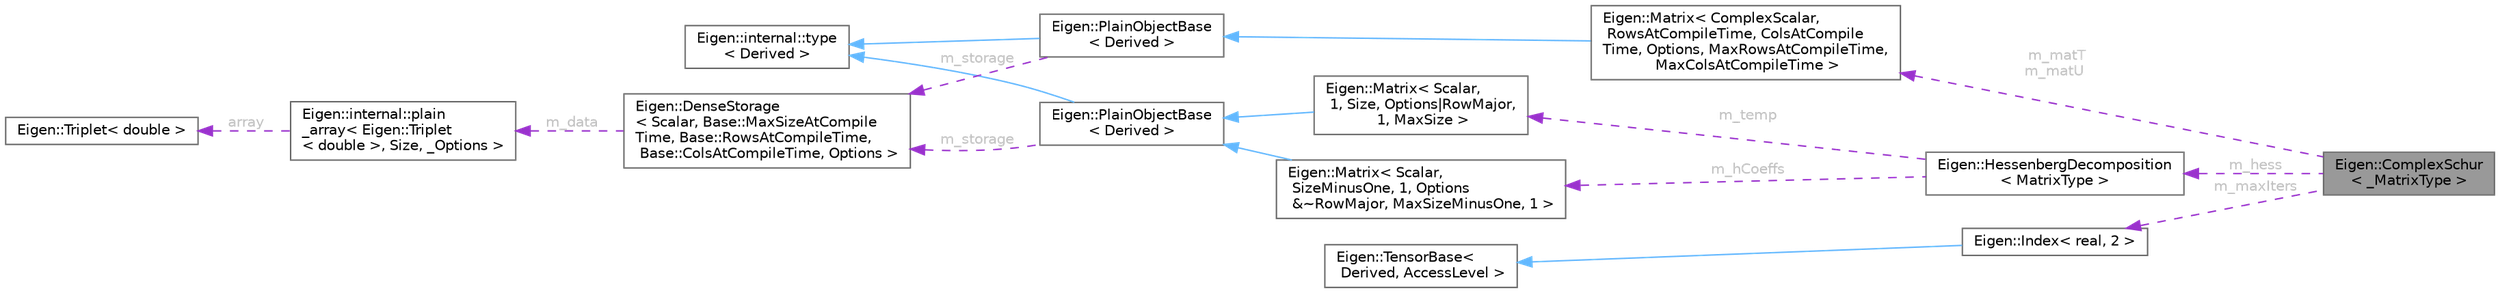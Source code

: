 digraph "Eigen::ComplexSchur&lt; _MatrixType &gt;"
{
 // LATEX_PDF_SIZE
  bgcolor="transparent";
  edge [fontname=Helvetica,fontsize=10,labelfontname=Helvetica,labelfontsize=10];
  node [fontname=Helvetica,fontsize=10,shape=box,height=0.2,width=0.4];
  rankdir="LR";
  Node1 [id="Node000001",label="Eigen::ComplexSchur\l\< _MatrixType \>",height=0.2,width=0.4,color="gray40", fillcolor="grey60", style="filled", fontcolor="black",tooltip="Performs a complex Schur decomposition of a real or complex square matrix"];
  Node2 -> Node1 [id="edge16_Node000001_Node000002",dir="back",color="darkorchid3",style="dashed",tooltip=" ",label=" m_matT\nm_matU",fontcolor="grey" ];
  Node2 [id="Node000002",label="Eigen::Matrix\< ComplexScalar,\l RowsAtCompileTime, ColsAtCompile\lTime, Options, MaxRowsAtCompileTime,\l MaxColsAtCompileTime \>",height=0.2,width=0.4,color="gray40", fillcolor="white", style="filled",URL="$class_eigen_1_1_matrix.html",tooltip=" "];
  Node3 -> Node2 [id="edge17_Node000002_Node000003",dir="back",color="steelblue1",style="solid",tooltip=" "];
  Node3 [id="Node000003",label="Eigen::PlainObjectBase\l\< Derived \>",height=0.2,width=0.4,color="gray40", fillcolor="white", style="filled",URL="$class_eigen_1_1_plain_object_base.html",tooltip=" "];
  Node4 -> Node3 [id="edge18_Node000003_Node000004",dir="back",color="steelblue1",style="solid",tooltip=" "];
  Node4 [id="Node000004",label="Eigen::internal::type\l\< Derived \>",height=0.2,width=0.4,color="gray40", fillcolor="white", style="filled",URL="$struct_eigen_1_1internal_1_1dense__xpr__base.html",tooltip=" "];
  Node5 -> Node3 [id="edge19_Node000003_Node000005",dir="back",color="darkorchid3",style="dashed",tooltip=" ",label=" m_storage",fontcolor="grey" ];
  Node5 [id="Node000005",label="Eigen::DenseStorage\l\< Scalar, Base::MaxSizeAtCompile\lTime, Base::RowsAtCompileTime,\l Base::ColsAtCompileTime, Options \>",height=0.2,width=0.4,color="gray40", fillcolor="white", style="filled",URL="$class_eigen_1_1_dense_storage.html",tooltip=" "];
  Node6 -> Node5 [id="edge20_Node000005_Node000006",dir="back",color="darkorchid3",style="dashed",tooltip=" ",label=" m_data",fontcolor="grey" ];
  Node6 [id="Node000006",label="Eigen::internal::plain\l_array\< Eigen::Triplet\l\< double \>, Size, _Options \>",height=0.2,width=0.4,color="gray40", fillcolor="white", style="filled",URL="$struct_eigen_1_1internal_1_1plain__array.html",tooltip=" "];
  Node7 -> Node6 [id="edge21_Node000006_Node000007",dir="back",color="darkorchid3",style="dashed",tooltip=" ",label=" array",fontcolor="grey" ];
  Node7 [id="Node000007",label="Eigen::Triplet\< double \>",height=0.2,width=0.4,color="gray40", fillcolor="white", style="filled",URL="$class_eigen_1_1_triplet.html",tooltip=" "];
  Node8 -> Node1 [id="edge22_Node000001_Node000008",dir="back",color="darkorchid3",style="dashed",tooltip=" ",label=" m_hess",fontcolor="grey" ];
  Node8 [id="Node000008",label="Eigen::HessenbergDecomposition\l\< MatrixType \>",height=0.2,width=0.4,color="gray40", fillcolor="white", style="filled",URL="$class_eigen_1_1_hessenberg_decomposition.html",tooltip=" "];
  Node9 -> Node8 [id="edge23_Node000008_Node000009",dir="back",color="darkorchid3",style="dashed",tooltip=" ",label=" m_hCoeffs",fontcolor="grey" ];
  Node9 [id="Node000009",label="Eigen::Matrix\< Scalar,\l SizeMinusOne, 1, Options\l &~RowMajor, MaxSizeMinusOne, 1 \>",height=0.2,width=0.4,color="gray40", fillcolor="white", style="filled",URL="$class_eigen_1_1_matrix.html",tooltip=" "];
  Node10 -> Node9 [id="edge24_Node000009_Node000010",dir="back",color="steelblue1",style="solid",tooltip=" "];
  Node10 [id="Node000010",label="Eigen::PlainObjectBase\l\< Derived \>",height=0.2,width=0.4,color="gray40", fillcolor="white", style="filled",URL="$class_eigen_1_1_plain_object_base.html",tooltip=" "];
  Node4 -> Node10 [id="edge25_Node000010_Node000004",dir="back",color="steelblue1",style="solid",tooltip=" "];
  Node5 -> Node10 [id="edge26_Node000010_Node000005",dir="back",color="darkorchid3",style="dashed",tooltip=" ",label=" m_storage",fontcolor="grey" ];
  Node11 -> Node8 [id="edge27_Node000008_Node000011",dir="back",color="darkorchid3",style="dashed",tooltip=" ",label=" m_temp",fontcolor="grey" ];
  Node11 [id="Node000011",label="Eigen::Matrix\< Scalar,\l 1, Size, Options\|RowMajor,\l 1, MaxSize \>",height=0.2,width=0.4,color="gray40", fillcolor="white", style="filled",URL="$class_eigen_1_1_matrix.html",tooltip=" "];
  Node10 -> Node11 [id="edge28_Node000011_Node000010",dir="back",color="steelblue1",style="solid",tooltip=" "];
  Node12 -> Node1 [id="edge29_Node000001_Node000012",dir="back",color="darkorchid3",style="dashed",tooltip=" ",label=" m_maxIters",fontcolor="grey" ];
  Node12 [id="Node000012",label="Eigen::Index\< real, 2 \>",height=0.2,width=0.4,color="gray40", fillcolor="white", style="filled",URL="$class_eigen_1_1_tensor.html",tooltip=" "];
  Node13 -> Node12 [id="edge30_Node000012_Node000013",dir="back",color="steelblue1",style="solid",tooltip=" "];
  Node13 [id="Node000013",label="Eigen::TensorBase\<\l Derived, AccessLevel \>",height=0.2,width=0.4,color="gray40", fillcolor="white", style="filled",URL="$class_eigen_1_1_tensor_base.html",tooltip="The tensor base class."];
}
